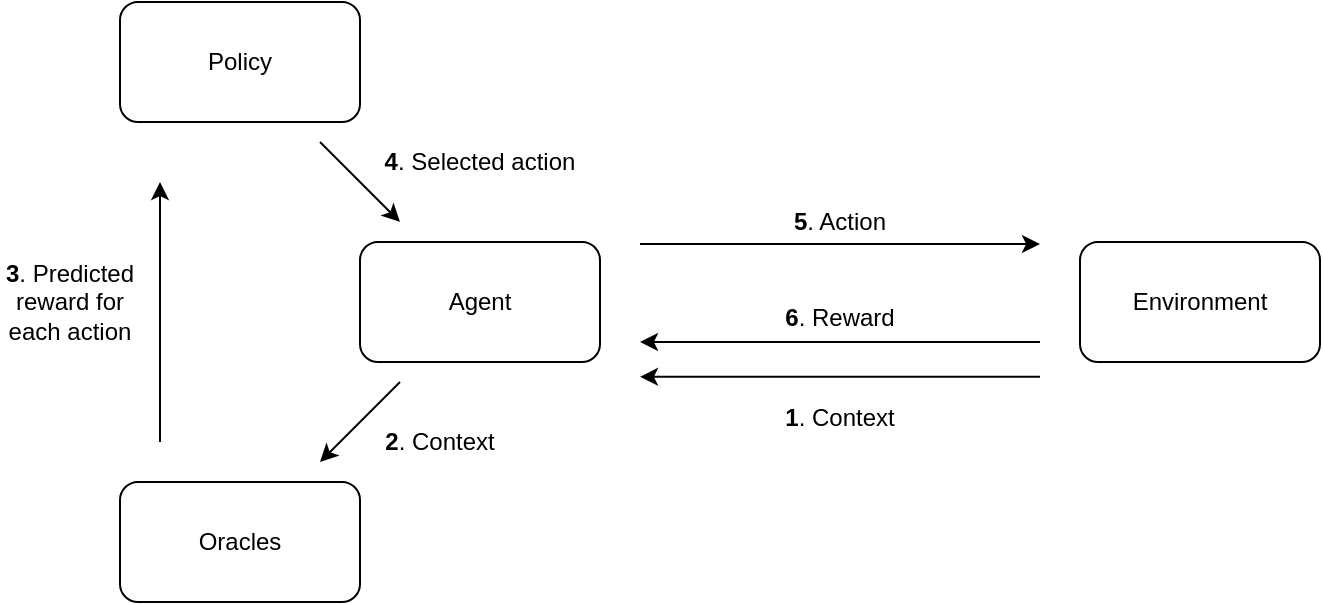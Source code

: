 <mxfile>
    <diagram id="TiAFwYahucUAtkQUOeZW" name="Page-1">
        <mxGraphModel dx="959" dy="373" grid="1" gridSize="10" guides="1" tooltips="1" connect="1" arrows="1" fold="1" page="1" pageScale="1" pageWidth="827" pageHeight="1169" math="0" shadow="0">
            <root>
                <mxCell id="0"/>
                <mxCell id="1" parent="0"/>
                <mxCell id="2" style="edgeStyle=orthogonalEdgeStyle;rounded=0;orthogonalLoop=1;jettySize=auto;html=1;" parent="1" edge="1">
                    <mxGeometry relative="1" as="geometry">
                        <mxPoint x="420" y="121" as="sourcePoint"/>
                        <mxPoint x="620" y="121" as="targetPoint"/>
                    </mxGeometry>
                </mxCell>
                <mxCell id="3" value="Agent" style="rounded=1;whiteSpace=wrap;html=1;" parent="1" vertex="1">
                    <mxGeometry x="280" y="120" width="120" height="60" as="geometry"/>
                </mxCell>
                <mxCell id="4" value="Environment" style="rounded=1;whiteSpace=wrap;html=1;" parent="1" vertex="1">
                    <mxGeometry x="640" y="120" width="120" height="60" as="geometry"/>
                </mxCell>
                <mxCell id="5" value="&lt;b&gt;5&lt;/b&gt;. Action" style="text;html=1;strokeColor=none;fillColor=none;align=center;verticalAlign=middle;whiteSpace=wrap;rounded=0;" parent="1" vertex="1">
                    <mxGeometry x="495" y="100" width="50" height="20" as="geometry"/>
                </mxCell>
                <mxCell id="6" style="edgeStyle=orthogonalEdgeStyle;rounded=0;orthogonalLoop=1;jettySize=auto;html=1;" parent="1" edge="1">
                    <mxGeometry relative="1" as="geometry">
                        <mxPoint x="620" y="170" as="sourcePoint"/>
                        <mxPoint x="420" y="170" as="targetPoint"/>
                    </mxGeometry>
                </mxCell>
                <mxCell id="7" value="&lt;b&gt;6&lt;/b&gt;. Reward" style="text;html=1;strokeColor=none;fillColor=none;align=center;verticalAlign=middle;whiteSpace=wrap;rounded=0;" parent="1" vertex="1">
                    <mxGeometry x="490" y="148" width="60" height="20" as="geometry"/>
                </mxCell>
                <mxCell id="8" style="edgeStyle=orthogonalEdgeStyle;rounded=0;orthogonalLoop=1;jettySize=auto;html=1;" parent="1" edge="1">
                    <mxGeometry relative="1" as="geometry">
                        <mxPoint x="620" y="187.43" as="sourcePoint"/>
                        <mxPoint x="420" y="187.43" as="targetPoint"/>
                    </mxGeometry>
                </mxCell>
                <mxCell id="9" value="&lt;b&gt;2&lt;/b&gt;. Context" style="text;html=1;strokeColor=none;fillColor=none;align=center;verticalAlign=middle;whiteSpace=wrap;rounded=0;" parent="1" vertex="1">
                    <mxGeometry x="290" y="210" width="60" height="20" as="geometry"/>
                </mxCell>
                <mxCell id="10" value="Oracles" style="rounded=1;whiteSpace=wrap;html=1;" parent="1" vertex="1">
                    <mxGeometry x="160" y="240" width="120" height="60" as="geometry"/>
                </mxCell>
                <mxCell id="11" value="Policy" style="rounded=1;whiteSpace=wrap;html=1;" parent="1" vertex="1">
                    <mxGeometry x="160" width="120" height="60" as="geometry"/>
                </mxCell>
                <mxCell id="14" value="" style="endArrow=classic;html=1;" parent="1" edge="1">
                    <mxGeometry width="50" height="50" relative="1" as="geometry">
                        <mxPoint x="300" y="190" as="sourcePoint"/>
                        <mxPoint x="260" y="230" as="targetPoint"/>
                    </mxGeometry>
                </mxCell>
                <mxCell id="16" value="&lt;b&gt;1&lt;/b&gt;. Context" style="text;html=1;strokeColor=none;fillColor=none;align=center;verticalAlign=middle;whiteSpace=wrap;rounded=0;" parent="1" vertex="1">
                    <mxGeometry x="490" y="198" width="60" height="20" as="geometry"/>
                </mxCell>
                <mxCell id="17" value="" style="endArrow=classic;html=1;" parent="1" edge="1">
                    <mxGeometry width="50" height="50" relative="1" as="geometry">
                        <mxPoint x="180" y="220" as="sourcePoint"/>
                        <mxPoint x="180" y="90" as="targetPoint"/>
                    </mxGeometry>
                </mxCell>
                <mxCell id="19" value="&lt;b&gt;3&lt;/b&gt;. Predicted reward for each action" style="text;html=1;strokeColor=none;fillColor=none;align=center;verticalAlign=middle;whiteSpace=wrap;rounded=0;" parent="1" vertex="1">
                    <mxGeometry x="100" y="140" width="70" height="20" as="geometry"/>
                </mxCell>
                <mxCell id="20" value="" style="endArrow=classic;html=1;" parent="1" edge="1">
                    <mxGeometry width="50" height="50" relative="1" as="geometry">
                        <mxPoint x="260" y="70" as="sourcePoint"/>
                        <mxPoint x="300" y="110" as="targetPoint"/>
                    </mxGeometry>
                </mxCell>
                <mxCell id="21" value="&lt;b&gt;4&lt;/b&gt;. Selected action" style="text;html=1;strokeColor=none;fillColor=none;align=center;verticalAlign=middle;whiteSpace=wrap;rounded=0;" parent="1" vertex="1">
                    <mxGeometry x="290" y="70" width="100" height="20" as="geometry"/>
                </mxCell>
            </root>
        </mxGraphModel>
    </diagram>
</mxfile>